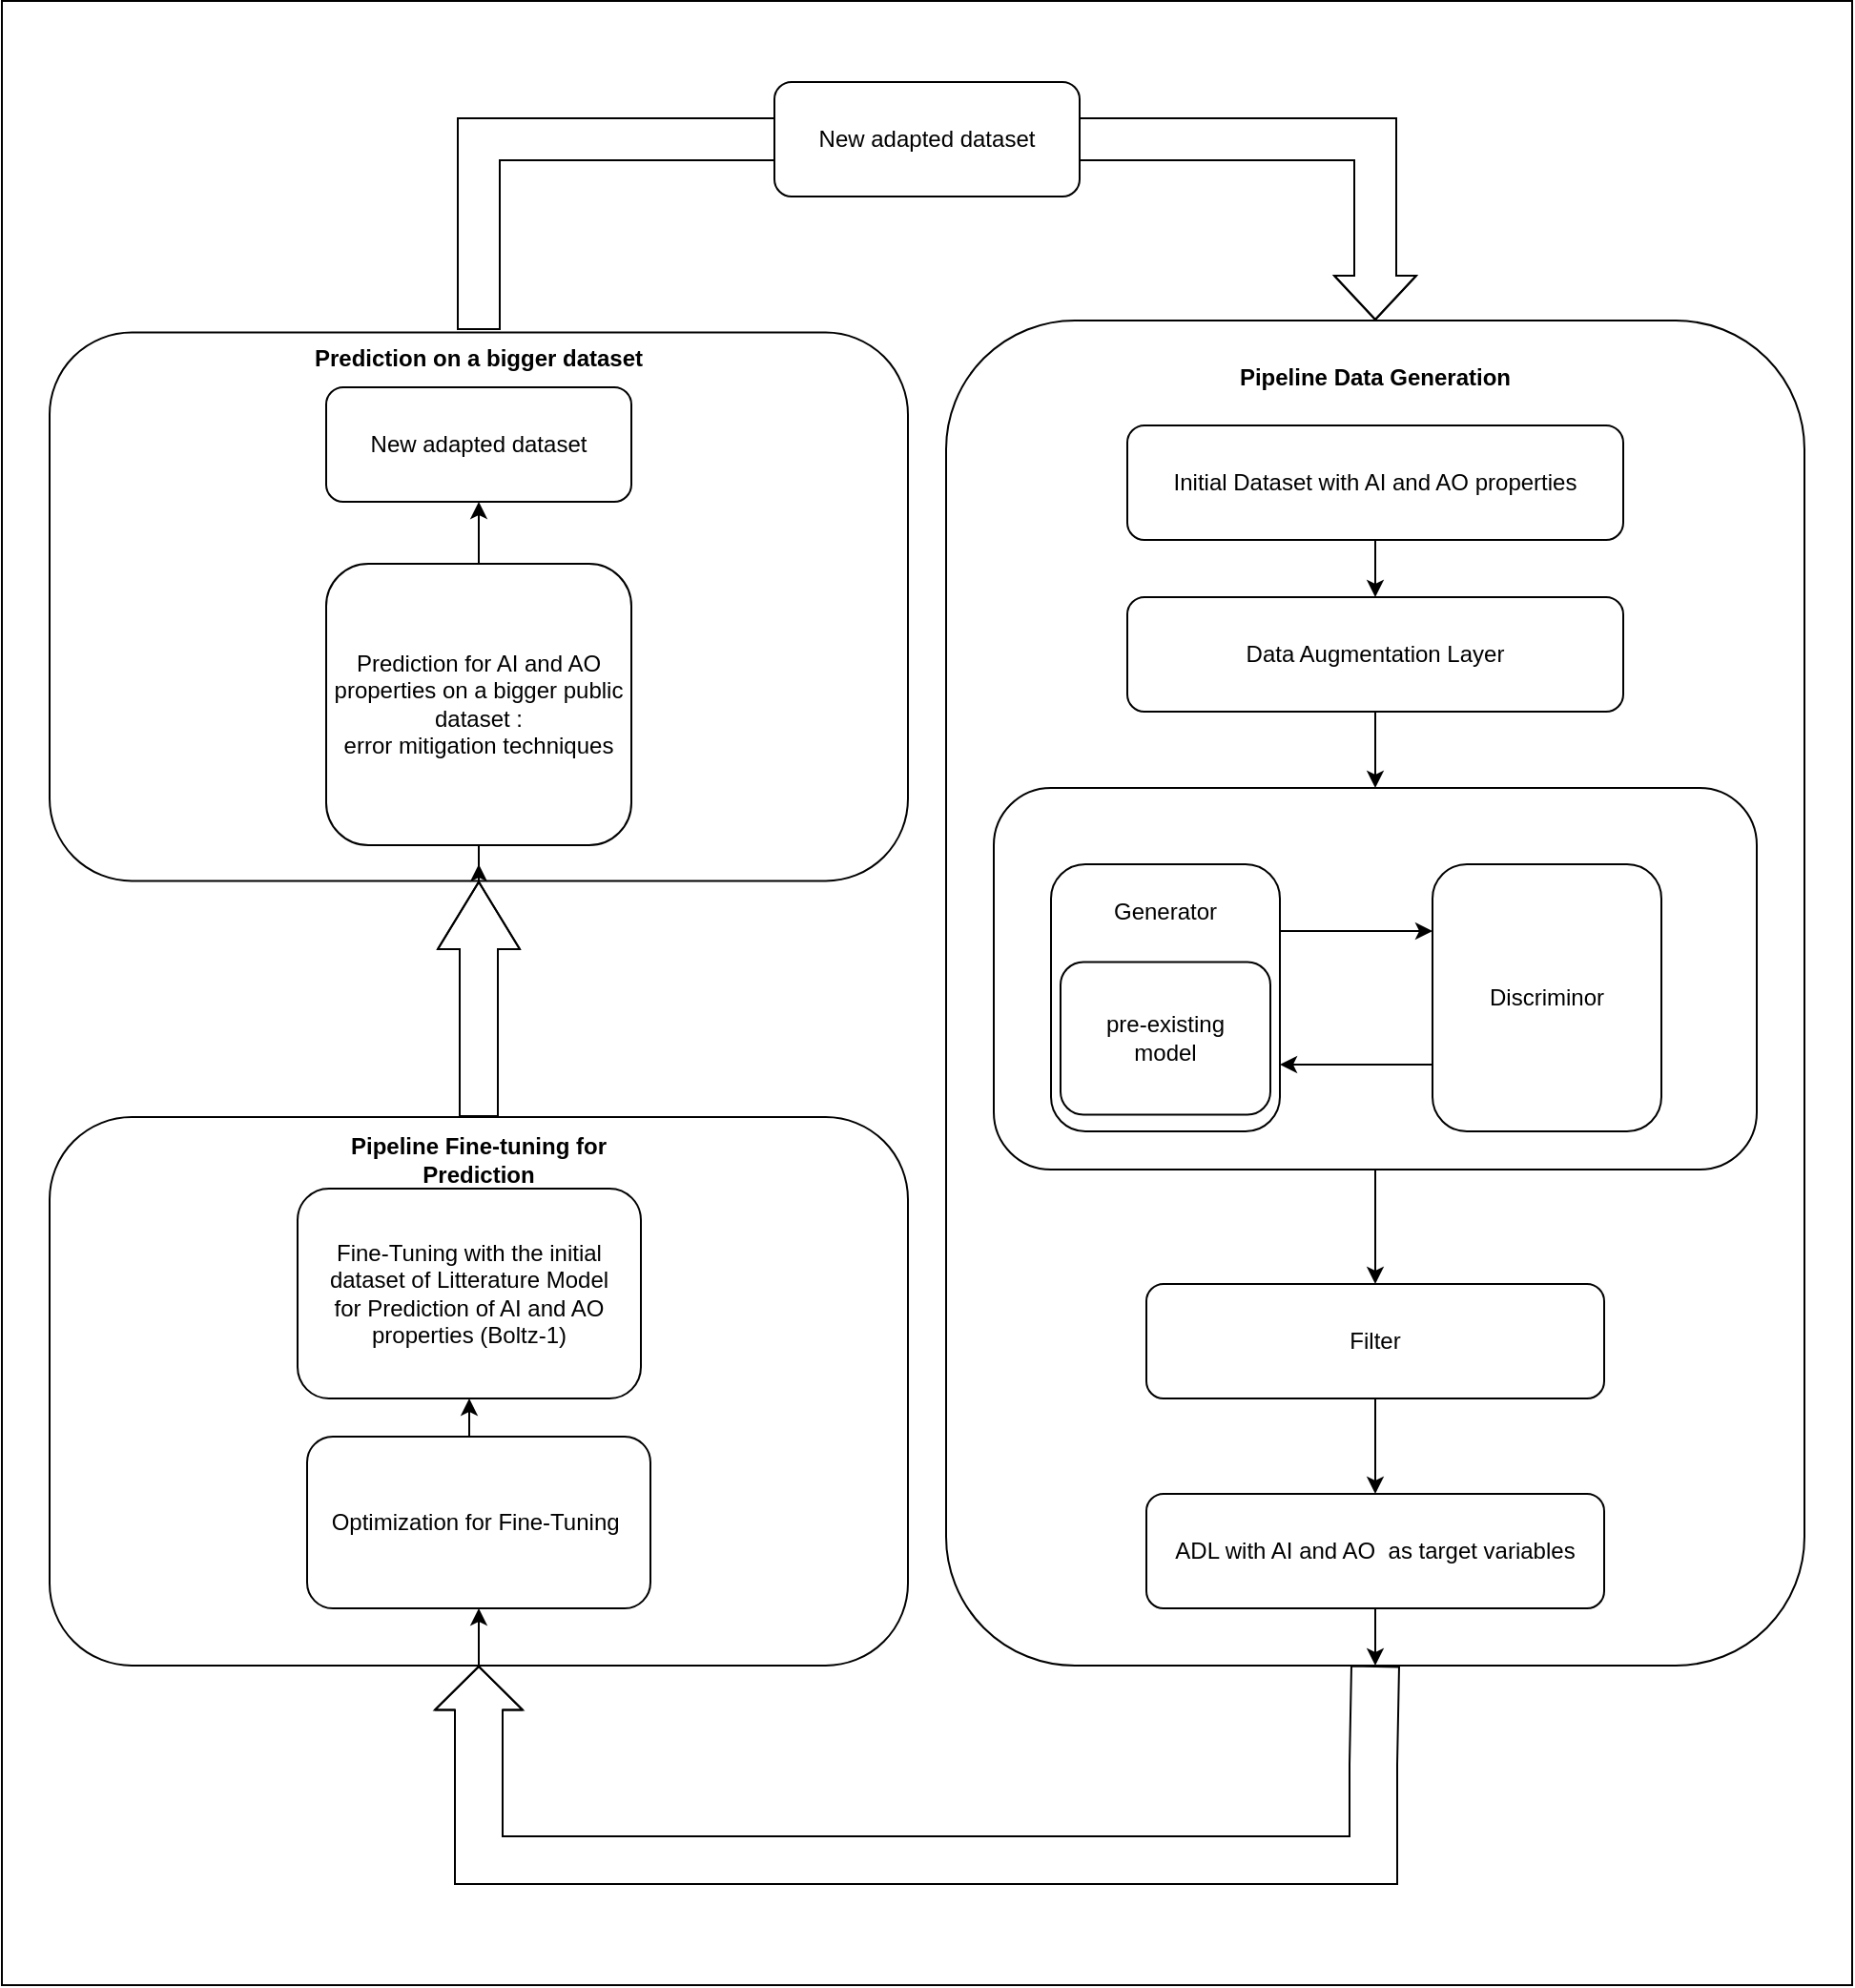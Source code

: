 <mxfile version="25.0.3">
  <diagram name="Page-1" id="3hMaIcJDUubritgtG8hw">
    <mxGraphModel dx="1674" dy="1846" grid="1" gridSize="10" guides="1" tooltips="1" connect="1" arrows="1" fold="1" page="1" pageScale="1" pageWidth="850" pageHeight="1100" math="0" shadow="0">
      <root>
        <mxCell id="0" />
        <mxCell id="1" parent="0" />
        <mxCell id="tprk2bYproSzQRIdtKUN-11" value="" style="whiteSpace=wrap;html=2;fillColor=#FFFFFF;" parent="1" vertex="1">
          <mxGeometry x="90" y="-182.5" width="970" height="1040" as="geometry" />
        </mxCell>
        <mxCell id="A6aKOv3Wx5MAdU-xc5Nb-18" value="" style="rounded=1;whiteSpace=wrap;html=1;fillColor=#FFFFFF;rotation=90;" parent="1" vertex="1">
          <mxGeometry x="457.5" y="112.5" width="705" height="450" as="geometry" />
        </mxCell>
        <mxCell id="HwG2_Dy7Q8ysbjKokFkh-2" style="edgeStyle=orthogonalEdgeStyle;rounded=0;orthogonalLoop=1;jettySize=auto;html=1;exitX=0.5;exitY=1;exitDx=0;exitDy=0;" edge="1" parent="1" source="RSrKTViwA0Ttyav9MQsQ-1" target="HwG2_Dy7Q8ysbjKokFkh-1">
          <mxGeometry relative="1" as="geometry" />
        </mxCell>
        <mxCell id="RSrKTViwA0Ttyav9MQsQ-1" value="Initial Dataset with AI and AO properties" style="rounded=1;whiteSpace=wrap;html=1;" parent="1" vertex="1">
          <mxGeometry x="680" y="40" width="260" height="60" as="geometry" />
        </mxCell>
        <mxCell id="RSrKTViwA0Ttyav9MQsQ-21" style="edgeStyle=orthogonalEdgeStyle;rounded=0;orthogonalLoop=1;jettySize=auto;html=1;exitX=0.5;exitY=1;exitDx=0;exitDy=0;entryX=0.5;entryY=0;entryDx=0;entryDy=0;" parent="1" source="RSrKTViwA0Ttyav9MQsQ-3" target="RSrKTViwA0Ttyav9MQsQ-20" edge="1">
          <mxGeometry relative="1" as="geometry" />
        </mxCell>
        <mxCell id="RSrKTViwA0Ttyav9MQsQ-3" value="" style="rounded=1;whiteSpace=wrap;html=1;" parent="1" vertex="1">
          <mxGeometry x="610" y="230" width="400" height="200" as="geometry" />
        </mxCell>
        <mxCell id="RSrKTViwA0Ttyav9MQsQ-5" value="&lt;b class=&quot;custom-cursor-default-hover&quot;&gt;Pipeline Data Generation&lt;/b&gt;" style="text;html=1;align=center;verticalAlign=middle;whiteSpace=wrap;rounded=0;" parent="1" vertex="1">
          <mxGeometry x="720" width="180" height="30" as="geometry" />
        </mxCell>
        <mxCell id="RSrKTViwA0Ttyav9MQsQ-6" value="" style="rounded=1;whiteSpace=wrap;html=1;fillColor=#FFFFFF;rotation=90;" parent="1" vertex="1">
          <mxGeometry x="196.25" y="321.25" width="287.5" height="450" as="geometry" />
        </mxCell>
        <mxCell id="RSrKTViwA0Ttyav9MQsQ-8" value="&lt;b class=&quot;custom-cursor-default-hover&quot;&gt;Pipeline Fine-tuning for Prediction&lt;/b&gt;" style="text;html=1;align=center;verticalAlign=middle;whiteSpace=wrap;rounded=0;" parent="1" vertex="1">
          <mxGeometry x="250" y="410" width="180" height="30" as="geometry" />
        </mxCell>
        <mxCell id="RSrKTViwA0Ttyav9MQsQ-23" style="edgeStyle=orthogonalEdgeStyle;rounded=0;orthogonalLoop=1;jettySize=auto;html=1;exitX=0.5;exitY=1;exitDx=0;exitDy=0;" parent="1" source="RSrKTViwA0Ttyav9MQsQ-9" edge="1">
          <mxGeometry relative="1" as="geometry">
            <mxPoint x="810" y="690" as="targetPoint" />
          </mxGeometry>
        </mxCell>
        <mxCell id="RSrKTViwA0Ttyav9MQsQ-9" value="ADL with AI and AO&amp;nbsp; as target variables" style="rounded=1;whiteSpace=wrap;html=1;" parent="1" vertex="1">
          <mxGeometry x="690" y="600" width="240" height="60" as="geometry" />
        </mxCell>
        <mxCell id="RSrKTViwA0Ttyav9MQsQ-16" style="edgeStyle=orthogonalEdgeStyle;rounded=0;orthogonalLoop=1;jettySize=auto;html=1;exitX=1;exitY=0.25;exitDx=0;exitDy=0;entryX=0;entryY=0.25;entryDx=0;entryDy=0;" parent="1" source="RSrKTViwA0Ttyav9MQsQ-13" target="RSrKTViwA0Ttyav9MQsQ-14" edge="1">
          <mxGeometry relative="1" as="geometry" />
        </mxCell>
        <mxCell id="RSrKTViwA0Ttyav9MQsQ-13" value="" style="rounded=1;whiteSpace=wrap;html=1;" parent="1" vertex="1">
          <mxGeometry x="640" y="270" width="120" height="140" as="geometry" />
        </mxCell>
        <mxCell id="RSrKTViwA0Ttyav9MQsQ-17" style="edgeStyle=orthogonalEdgeStyle;rounded=0;orthogonalLoop=1;jettySize=auto;html=1;exitX=0;exitY=0.75;exitDx=0;exitDy=0;entryX=1;entryY=0.75;entryDx=0;entryDy=0;" parent="1" source="RSrKTViwA0Ttyav9MQsQ-14" target="RSrKTViwA0Ttyav9MQsQ-13" edge="1">
          <mxGeometry relative="1" as="geometry" />
        </mxCell>
        <mxCell id="RSrKTViwA0Ttyav9MQsQ-14" value="Discriminor" style="rounded=1;whiteSpace=wrap;html=1;" parent="1" vertex="1">
          <mxGeometry x="840" y="270" width="120" height="140" as="geometry" />
        </mxCell>
        <mxCell id="RSrKTViwA0Ttyav9MQsQ-19" value="" style="shape=flexArrow;endArrow=classic;html=1;rounded=0;exitX=0.997;exitY=0.52;exitDx=0;exitDy=0;exitPerimeter=0;width=25;endSize=7.24;entryX=1;entryY=0.5;entryDx=0;entryDy=0;" parent="1" target="RSrKTViwA0Ttyav9MQsQ-6" edge="1">
          <mxGeometry width="50" height="50" relative="1" as="geometry">
            <mxPoint x="810" y="690.0" as="sourcePoint" />
            <mxPoint x="330" y="692.01" as="targetPoint" />
            <Array as="points">
              <mxPoint x="809" y="742.01" />
              <mxPoint x="809" y="792.01" />
              <mxPoint x="340" y="792" />
            </Array>
          </mxGeometry>
        </mxCell>
        <mxCell id="RSrKTViwA0Ttyav9MQsQ-24" style="edgeStyle=orthogonalEdgeStyle;rounded=0;orthogonalLoop=1;jettySize=auto;html=1;exitX=0.5;exitY=1;exitDx=0;exitDy=0;entryX=0.5;entryY=0;entryDx=0;entryDy=0;" parent="1" source="RSrKTViwA0Ttyav9MQsQ-20" target="RSrKTViwA0Ttyav9MQsQ-9" edge="1">
          <mxGeometry relative="1" as="geometry" />
        </mxCell>
        <mxCell id="RSrKTViwA0Ttyav9MQsQ-20" value="Filter" style="rounded=1;whiteSpace=wrap;html=1;" parent="1" vertex="1">
          <mxGeometry x="690" y="490" width="240" height="60" as="geometry" />
        </mxCell>
        <mxCell id="1dg0CpYUahMAeQGO64DD-1" style="edgeStyle=orthogonalEdgeStyle;rounded=0;orthogonalLoop=1;jettySize=auto;html=1;exitX=0.5;exitY=0;exitDx=0;exitDy=0;entryX=0.5;entryY=1;entryDx=0;entryDy=0;" parent="1" source="RSrKTViwA0Ttyav9MQsQ-25" target="RSrKTViwA0Ttyav9MQsQ-29" edge="1">
          <mxGeometry relative="1" as="geometry" />
        </mxCell>
        <mxCell id="RSrKTViwA0Ttyav9MQsQ-25" value="Optimization for Fine-Tuning&amp;nbsp;" style="rounded=1;whiteSpace=wrap;html=1;" parent="1" vertex="1">
          <mxGeometry x="250" y="570" width="180" height="90" as="geometry" />
        </mxCell>
        <mxCell id="RSrKTViwA0Ttyav9MQsQ-28" style="edgeStyle=orthogonalEdgeStyle;rounded=0;orthogonalLoop=1;jettySize=auto;html=1;exitX=1;exitY=0.5;exitDx=0;exitDy=0;entryX=0.5;entryY=1;entryDx=0;entryDy=0;" parent="1" source="RSrKTViwA0Ttyav9MQsQ-6" target="RSrKTViwA0Ttyav9MQsQ-25" edge="1">
          <mxGeometry relative="1" as="geometry" />
        </mxCell>
        <mxCell id="RSrKTViwA0Ttyav9MQsQ-29" value="Fine-Tuning with the initial dataset of Litterature Model&lt;div class=&quot;custom-cursor-default-hover&quot;&gt;for Prediction of AI and AO properties (Boltz-1)&lt;/div&gt;" style="rounded=1;whiteSpace=wrap;html=1;" parent="1" vertex="1">
          <mxGeometry x="245" y="440" width="180" height="110" as="geometry" />
        </mxCell>
        <mxCell id="1dg0CpYUahMAeQGO64DD-11" style="edgeStyle=orthogonalEdgeStyle;rounded=0;orthogonalLoop=1;jettySize=auto;html=1;exitX=1;exitY=0.5;exitDx=0;exitDy=0;entryX=0.5;entryY=1;entryDx=0;entryDy=0;" parent="1" source="1dg0CpYUahMAeQGO64DD-2" target="1dg0CpYUahMAeQGO64DD-5" edge="1">
          <mxGeometry relative="1" as="geometry" />
        </mxCell>
        <mxCell id="1dg0CpYUahMAeQGO64DD-2" value="" style="rounded=1;whiteSpace=wrap;html=1;fillColor=#FFFFFF;rotation=90;" parent="1" vertex="1">
          <mxGeometry x="196.25" y="-90" width="287.5" height="450" as="geometry" />
        </mxCell>
        <mxCell id="1dg0CpYUahMAeQGO64DD-4" value="" style="shape=flexArrow;endArrow=classic;html=1;rounded=0;entryX=1;entryY=0.5;entryDx=0;entryDy=0;exitX=0;exitY=0.5;exitDx=0;exitDy=0;endWidth=22;endSize=11.42;width=20;" parent="1" source="RSrKTViwA0Ttyav9MQsQ-6" target="1dg0CpYUahMAeQGO64DD-2" edge="1">
          <mxGeometry width="50" height="50" relative="1" as="geometry">
            <mxPoint x="340" y="400" as="sourcePoint" />
            <mxPoint x="380" y="350" as="targetPoint" />
            <Array as="points">
              <mxPoint x="340" y="370" />
              <mxPoint x="340" y="340" />
            </Array>
          </mxGeometry>
        </mxCell>
        <mxCell id="1dg0CpYUahMAeQGO64DD-9" style="edgeStyle=orthogonalEdgeStyle;rounded=0;orthogonalLoop=1;jettySize=auto;html=1;exitX=0.5;exitY=0;exitDx=0;exitDy=0;entryX=0.5;entryY=1;entryDx=0;entryDy=0;" parent="1" source="1dg0CpYUahMAeQGO64DD-5" target="1dg0CpYUahMAeQGO64DD-8" edge="1">
          <mxGeometry relative="1" as="geometry" />
        </mxCell>
        <mxCell id="1dg0CpYUahMAeQGO64DD-12" style="edgeStyle=orthogonalEdgeStyle;rounded=0;orthogonalLoop=1;jettySize=auto;html=1;" parent="1" source="1dg0CpYUahMAeQGO64DD-5" edge="1">
          <mxGeometry relative="1" as="geometry">
            <mxPoint x="340" y="270" as="targetPoint" />
          </mxGeometry>
        </mxCell>
        <mxCell id="1dg0CpYUahMAeQGO64DD-5" value="Prediction for AI and AO properties on a bigger public dataset :&lt;div&gt;error mitigation techniques&lt;/div&gt;" style="rounded=1;whiteSpace=wrap;html=1;" parent="1" vertex="1">
          <mxGeometry x="260" y="112.5" width="160" height="147.5" as="geometry" />
        </mxCell>
        <mxCell id="1dg0CpYUahMAeQGO64DD-6" value="&lt;b&gt;Prediction on a bigger dataset&lt;/b&gt;" style="text;html=1;align=center;verticalAlign=middle;whiteSpace=wrap;rounded=0;" parent="1" vertex="1">
          <mxGeometry x="250" y="-10" width="180" height="30" as="geometry" />
        </mxCell>
        <mxCell id="1dg0CpYUahMAeQGO64DD-8" value="New adapted dataset" style="rounded=1;whiteSpace=wrap;html=1;" parent="1" vertex="1">
          <mxGeometry x="260" y="20" width="160" height="60" as="geometry" />
        </mxCell>
        <mxCell id="1dg0CpYUahMAeQGO64DD-13" value="pre-existing&lt;div class=&quot;custom-cursor-default-hover&quot;&gt;model&lt;/div&gt;" style="rounded=1;whiteSpace=wrap;html=1;" parent="1" vertex="1">
          <mxGeometry x="645" y="321.25" width="110" height="80" as="geometry" />
        </mxCell>
        <mxCell id="1dg0CpYUahMAeQGO64DD-14" value="Generator" style="text;html=1;align=center;verticalAlign=middle;whiteSpace=wrap;rounded=0;" parent="1" vertex="1">
          <mxGeometry x="670" y="280" width="60" height="30" as="geometry" />
        </mxCell>
        <mxCell id="sJ6Rm_bC7IOQDmXi-pUd-3" value="" style="shape=flexArrow;endArrow=classic;html=1;rounded=0;entryX=0;entryY=0.5;entryDx=0;entryDy=0;width=22;endSize=7.33;exitX=0.5;exitY=0;exitDx=0;exitDy=0;endWidth=20;" parent="1" source="1dg0CpYUahMAeQGO64DD-6" target="A6aKOv3Wx5MAdU-xc5Nb-18" edge="1">
          <mxGeometry width="50" height="50" relative="1" as="geometry">
            <mxPoint x="580" y="-70" as="sourcePoint" />
            <mxPoint x="849.53" y="-79.86" as="targetPoint" />
            <Array as="points">
              <mxPoint x="340" y="-110" />
              <mxPoint x="810" y="-110" />
            </Array>
          </mxGeometry>
        </mxCell>
        <mxCell id="HwG2_Dy7Q8ysbjKokFkh-3" style="edgeStyle=orthogonalEdgeStyle;rounded=0;orthogonalLoop=1;jettySize=auto;html=1;exitX=0.5;exitY=1;exitDx=0;exitDy=0;" edge="1" parent="1" source="HwG2_Dy7Q8ysbjKokFkh-1" target="RSrKTViwA0Ttyav9MQsQ-3">
          <mxGeometry relative="1" as="geometry" />
        </mxCell>
        <mxCell id="HwG2_Dy7Q8ysbjKokFkh-1" value="Data Augmentation Layer" style="rounded=1;whiteSpace=wrap;html=1;" vertex="1" parent="1">
          <mxGeometry x="680" y="130" width="260" height="60" as="geometry" />
        </mxCell>
        <mxCell id="HwG2_Dy7Q8ysbjKokFkh-4" value="New adapted dataset" style="rounded=1;whiteSpace=wrap;html=1;" vertex="1" parent="1">
          <mxGeometry x="495" y="-140" width="160" height="60" as="geometry" />
        </mxCell>
      </root>
    </mxGraphModel>
  </diagram>
</mxfile>
